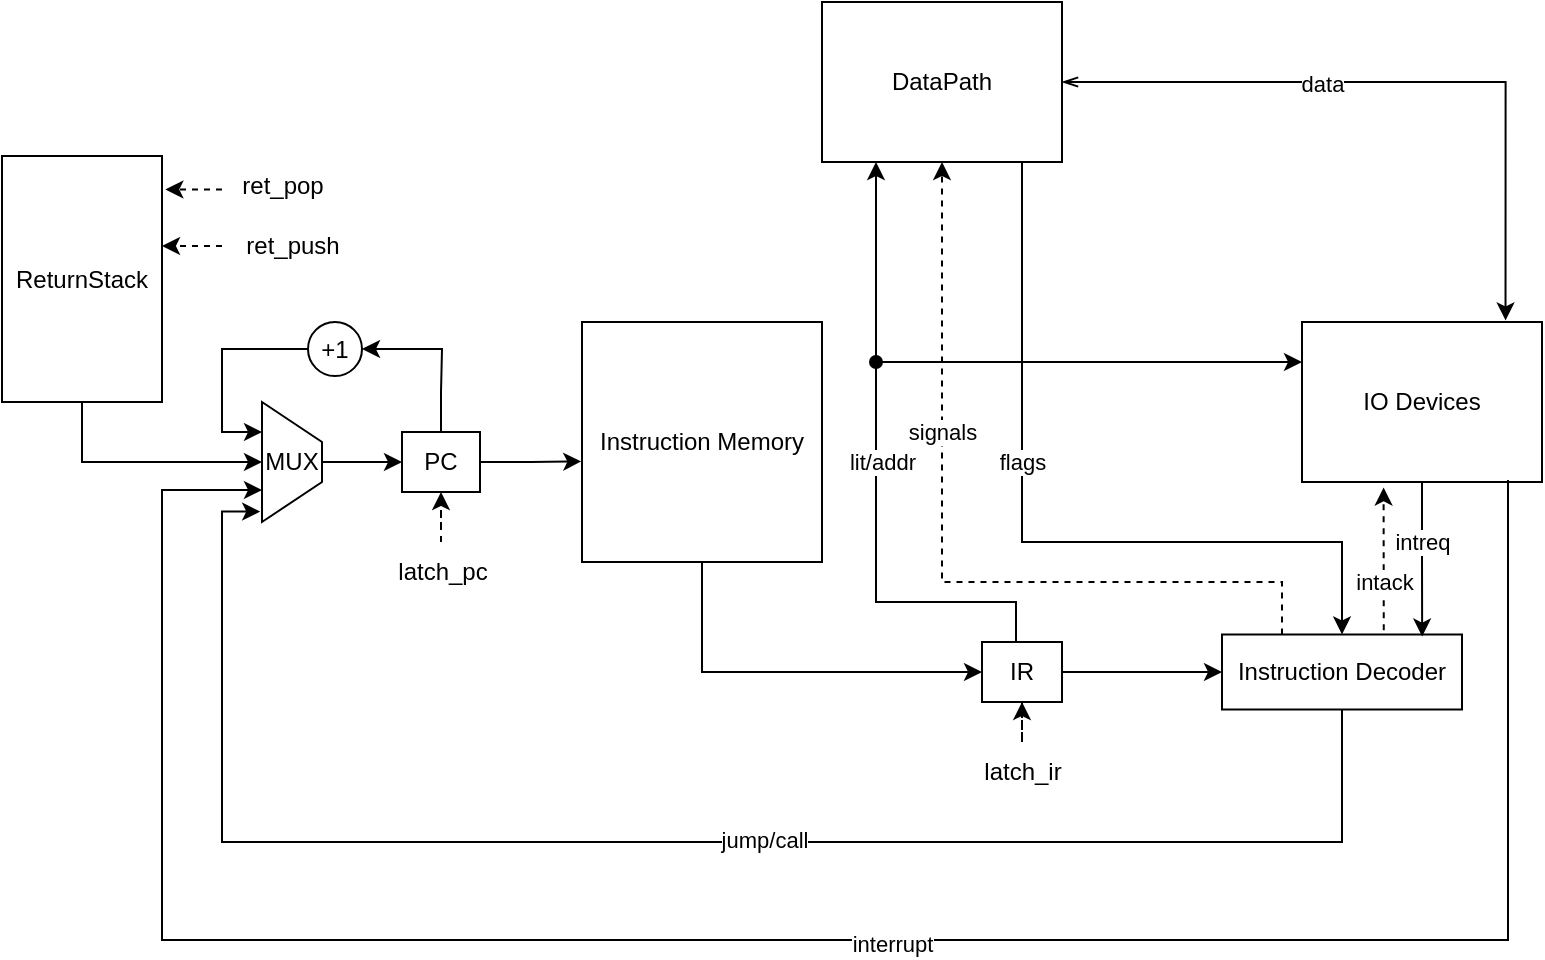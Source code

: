 <mxfile version="28.1.2">
  <diagram name="Страница — 1" id="HyQT6wuC4P60vOfhYMD7">
    <mxGraphModel dx="1148" dy="1909" grid="1" gridSize="10" guides="1" tooltips="1" connect="1" arrows="1" fold="1" page="1" pageScale="1" pageWidth="827" pageHeight="1169" math="0" shadow="0">
      <root>
        <mxCell id="0" />
        <mxCell id="1" parent="0" />
        <mxCell id="MRMnX7nbwJejvS1r9wIW-14" style="edgeStyle=orthogonalEdgeStyle;rounded=0;orthogonalLoop=1;jettySize=auto;html=1;exitX=0.5;exitY=0;exitDx=0;exitDy=0;entryX=0;entryY=0.5;entryDx=0;entryDy=0;" edge="1" parent="1" source="MRMnX7nbwJejvS1r9wIW-9" target="MRMnX7nbwJejvS1r9wIW-12">
          <mxGeometry relative="1" as="geometry" />
        </mxCell>
        <mxCell id="MRMnX7nbwJejvS1r9wIW-9" value="MUX" style="shape=trapezoid;perimeter=trapezoidPerimeter;whiteSpace=wrap;html=1;fixedSize=1;direction=south;" vertex="1" parent="1">
          <mxGeometry x="160" y="160" width="30" height="60" as="geometry" />
        </mxCell>
        <mxCell id="MRMnX7nbwJejvS1r9wIW-11" style="edgeStyle=orthogonalEdgeStyle;rounded=0;orthogonalLoop=1;jettySize=auto;html=1;exitX=0.5;exitY=1;exitDx=0;exitDy=0;" edge="1" parent="1" source="MRMnX7nbwJejvS1r9wIW-1">
          <mxGeometry relative="1" as="geometry">
            <mxPoint x="160" y="190" as="targetPoint" />
            <Array as="points">
              <mxPoint x="80" y="190" />
              <mxPoint x="160" y="190" />
            </Array>
          </mxGeometry>
        </mxCell>
        <mxCell id="MRMnX7nbwJejvS1r9wIW-28" style="edgeStyle=orthogonalEdgeStyle;rounded=0;orthogonalLoop=1;jettySize=auto;html=1;entryX=1;entryY=0.5;entryDx=0;entryDy=0;" edge="1" parent="1" source="MRMnX7nbwJejvS1r9wIW-12" target="MRMnX7nbwJejvS1r9wIW-27">
          <mxGeometry relative="1" as="geometry">
            <Array as="points">
              <mxPoint x="250" y="155" />
              <mxPoint x="250" y="155" />
              <mxPoint x="250" y="133" />
            </Array>
          </mxGeometry>
        </mxCell>
        <mxCell id="MRMnX7nbwJejvS1r9wIW-12" value="PC" style="rounded=0;whiteSpace=wrap;html=1;fillColor=none;" vertex="1" parent="1">
          <mxGeometry x="230" y="175" width="39" height="30" as="geometry" />
        </mxCell>
        <mxCell id="MRMnX7nbwJejvS1r9wIW-18" style="edgeStyle=orthogonalEdgeStyle;rounded=0;orthogonalLoop=1;jettySize=auto;html=1;entryX=0;entryY=0.5;entryDx=0;entryDy=0;exitX=0.5;exitY=1;exitDx=0;exitDy=0;" edge="1" parent="1" source="MRMnX7nbwJejvS1r9wIW-15" target="MRMnX7nbwJejvS1r9wIW-17">
          <mxGeometry relative="1" as="geometry">
            <Array as="points">
              <mxPoint x="380" y="295" />
            </Array>
          </mxGeometry>
        </mxCell>
        <mxCell id="MRMnX7nbwJejvS1r9wIW-15" value="Instruction Memory" style="whiteSpace=wrap;html=1;aspect=fixed;fillColor=none;" vertex="1" parent="1">
          <mxGeometry x="320" y="120" width="120" height="120" as="geometry" />
        </mxCell>
        <mxCell id="MRMnX7nbwJejvS1r9wIW-16" style="edgeStyle=orthogonalEdgeStyle;rounded=0;orthogonalLoop=1;jettySize=auto;html=1;exitX=1;exitY=0.5;exitDx=0;exitDy=0;entryX=-0.003;entryY=0.581;entryDx=0;entryDy=0;entryPerimeter=0;" edge="1" parent="1" source="MRMnX7nbwJejvS1r9wIW-12" target="MRMnX7nbwJejvS1r9wIW-15">
          <mxGeometry relative="1" as="geometry" />
        </mxCell>
        <mxCell id="MRMnX7nbwJejvS1r9wIW-25" style="edgeStyle=orthogonalEdgeStyle;rounded=0;orthogonalLoop=1;jettySize=auto;html=1;exitX=1;exitY=0.5;exitDx=0;exitDy=0;entryX=0;entryY=0.5;entryDx=0;entryDy=0;" edge="1" parent="1" source="MRMnX7nbwJejvS1r9wIW-17" target="MRMnX7nbwJejvS1r9wIW-24">
          <mxGeometry relative="1" as="geometry" />
        </mxCell>
        <mxCell id="MRMnX7nbwJejvS1r9wIW-17" value="IR" style="rounded=0;whiteSpace=wrap;html=1;fillColor=none;" vertex="1" parent="1">
          <mxGeometry x="520" y="280" width="40" height="30" as="geometry" />
        </mxCell>
        <mxCell id="MRMnX7nbwJejvS1r9wIW-20" style="edgeStyle=orthogonalEdgeStyle;rounded=0;orthogonalLoop=1;jettySize=auto;html=1;entryX=0.5;entryY=1;entryDx=0;entryDy=0;dashed=1;" edge="1" parent="1" source="MRMnX7nbwJejvS1r9wIW-19" target="MRMnX7nbwJejvS1r9wIW-17">
          <mxGeometry relative="1" as="geometry" />
        </mxCell>
        <mxCell id="MRMnX7nbwJejvS1r9wIW-19" value="latch_ir" style="text;html=1;align=center;verticalAlign=middle;resizable=0;points=[];autosize=1;strokeColor=none;fillColor=none;" vertex="1" parent="1">
          <mxGeometry x="510" y="330" width="60" height="30" as="geometry" />
        </mxCell>
        <mxCell id="MRMnX7nbwJejvS1r9wIW-23" value="" style="group" vertex="1" connectable="0" parent="1">
          <mxGeometry x="30" y="37" width="210" height="123" as="geometry" />
        </mxCell>
        <mxCell id="MRMnX7nbwJejvS1r9wIW-1" value="ReturnStack" style="rounded=0;whiteSpace=wrap;html=1;fillColor=none;" vertex="1" parent="MRMnX7nbwJejvS1r9wIW-23">
          <mxGeometry width="80" height="123" as="geometry" />
        </mxCell>
        <mxCell id="MRMnX7nbwJejvS1r9wIW-2" value="ret_pop" style="text;html=1;align=center;verticalAlign=middle;resizable=0;points=[];autosize=1;strokeColor=none;fillColor=none;" vertex="1" parent="MRMnX7nbwJejvS1r9wIW-23">
          <mxGeometry x="110" width="60" height="30" as="geometry" />
        </mxCell>
        <mxCell id="MRMnX7nbwJejvS1r9wIW-4" style="edgeStyle=orthogonalEdgeStyle;rounded=0;orthogonalLoop=1;jettySize=auto;html=1;dashed=1;entryX=1.021;entryY=0.136;entryDx=0;entryDy=0;entryPerimeter=0;" edge="1" parent="MRMnX7nbwJejvS1r9wIW-23" source="MRMnX7nbwJejvS1r9wIW-2" target="MRMnX7nbwJejvS1r9wIW-1">
          <mxGeometry relative="1" as="geometry">
            <mxPoint x="110" y="15" as="targetPoint" />
            <Array as="points">
              <mxPoint x="130" y="17" />
              <mxPoint x="130" y="17" />
            </Array>
          </mxGeometry>
        </mxCell>
        <mxCell id="MRMnX7nbwJejvS1r9wIW-8" style="edgeStyle=orthogonalEdgeStyle;rounded=0;orthogonalLoop=1;jettySize=auto;html=1;dashed=1;" edge="1" parent="MRMnX7nbwJejvS1r9wIW-23" source="MRMnX7nbwJejvS1r9wIW-5" target="MRMnX7nbwJejvS1r9wIW-1">
          <mxGeometry relative="1" as="geometry">
            <Array as="points">
              <mxPoint x="130" y="43" />
              <mxPoint x="130" y="43" />
            </Array>
          </mxGeometry>
        </mxCell>
        <mxCell id="MRMnX7nbwJejvS1r9wIW-5" value="ret_push" style="text;html=1;align=center;verticalAlign=middle;resizable=0;points=[];autosize=1;strokeColor=none;fillColor=none;" vertex="1" parent="MRMnX7nbwJejvS1r9wIW-23">
          <mxGeometry x="110" y="30" width="70" height="30" as="geometry" />
        </mxCell>
        <mxCell id="MRMnX7nbwJejvS1r9wIW-27" value="+1" style="ellipse;whiteSpace=wrap;html=1;aspect=fixed;" vertex="1" parent="MRMnX7nbwJejvS1r9wIW-23">
          <mxGeometry x="153" y="83" width="27" height="27" as="geometry" />
        </mxCell>
        <mxCell id="MRMnX7nbwJejvS1r9wIW-26" style="edgeStyle=orthogonalEdgeStyle;rounded=0;orthogonalLoop=1;jettySize=auto;html=1;exitX=0.5;exitY=1;exitDx=0;exitDy=0;entryX=0.913;entryY=1.03;entryDx=0;entryDy=0;entryPerimeter=0;" edge="1" parent="1" source="MRMnX7nbwJejvS1r9wIW-24" target="MRMnX7nbwJejvS1r9wIW-9">
          <mxGeometry relative="1" as="geometry">
            <Array as="points">
              <mxPoint x="700" y="380" />
              <mxPoint x="140" y="380" />
              <mxPoint x="140" y="215" />
            </Array>
          </mxGeometry>
        </mxCell>
        <mxCell id="MRMnX7nbwJejvS1r9wIW-41" value="jump/call" style="edgeLabel;html=1;align=center;verticalAlign=middle;resizable=0;points=[];" vertex="1" connectable="0" parent="MRMnX7nbwJejvS1r9wIW-26">
          <mxGeometry x="-0.123" y="-1" relative="1" as="geometry">
            <mxPoint as="offset" />
          </mxGeometry>
        </mxCell>
        <mxCell id="MRMnX7nbwJejvS1r9wIW-45" style="edgeStyle=orthogonalEdgeStyle;rounded=0;orthogonalLoop=1;jettySize=auto;html=1;exitX=0.25;exitY=0;exitDx=0;exitDy=0;dashed=1;" edge="1" parent="1" source="MRMnX7nbwJejvS1r9wIW-24" target="MRMnX7nbwJejvS1r9wIW-33">
          <mxGeometry relative="1" as="geometry">
            <Array as="points">
              <mxPoint x="670" y="250" />
              <mxPoint x="500" y="250" />
            </Array>
          </mxGeometry>
        </mxCell>
        <mxCell id="MRMnX7nbwJejvS1r9wIW-46" value="signals" style="edgeLabel;html=1;align=center;verticalAlign=middle;resizable=0;points=[];" vertex="1" connectable="0" parent="MRMnX7nbwJejvS1r9wIW-45">
          <mxGeometry x="0.562" relative="1" as="geometry">
            <mxPoint y="46" as="offset" />
          </mxGeometry>
        </mxCell>
        <mxCell id="MRMnX7nbwJejvS1r9wIW-24" value="Instruction Decoder" style="rounded=0;whiteSpace=wrap;html=1;fillColor=none;" vertex="1" parent="1">
          <mxGeometry x="640" y="276.25" width="120" height="37.5" as="geometry" />
        </mxCell>
        <mxCell id="MRMnX7nbwJejvS1r9wIW-30" style="edgeStyle=orthogonalEdgeStyle;rounded=0;orthogonalLoop=1;jettySize=auto;html=1;exitX=0;exitY=0.5;exitDx=0;exitDy=0;entryX=0.25;entryY=1;entryDx=0;entryDy=0;" edge="1" parent="1" source="MRMnX7nbwJejvS1r9wIW-27" target="MRMnX7nbwJejvS1r9wIW-9">
          <mxGeometry relative="1" as="geometry" />
        </mxCell>
        <mxCell id="MRMnX7nbwJejvS1r9wIW-32" style="edgeStyle=orthogonalEdgeStyle;rounded=0;orthogonalLoop=1;jettySize=auto;html=1;entryX=0.5;entryY=1;entryDx=0;entryDy=0;dashed=1;" edge="1" parent="1" source="MRMnX7nbwJejvS1r9wIW-31" target="MRMnX7nbwJejvS1r9wIW-12">
          <mxGeometry relative="1" as="geometry" />
        </mxCell>
        <mxCell id="MRMnX7nbwJejvS1r9wIW-31" value="latch_pc" style="text;html=1;align=center;verticalAlign=middle;resizable=0;points=[];autosize=1;strokeColor=none;fillColor=none;" vertex="1" parent="1">
          <mxGeometry x="214.5" y="230" width="70" height="30" as="geometry" />
        </mxCell>
        <mxCell id="MRMnX7nbwJejvS1r9wIW-44" style="edgeStyle=orthogonalEdgeStyle;rounded=0;orthogonalLoop=1;jettySize=auto;html=1;exitX=0.5;exitY=1;exitDx=0;exitDy=0;" edge="1" parent="1" source="MRMnX7nbwJejvS1r9wIW-33" target="MRMnX7nbwJejvS1r9wIW-24">
          <mxGeometry relative="1" as="geometry">
            <Array as="points">
              <mxPoint x="540" y="40" />
              <mxPoint x="540" y="230" />
              <mxPoint x="700" y="230" />
            </Array>
          </mxGeometry>
        </mxCell>
        <mxCell id="MRMnX7nbwJejvS1r9wIW-48" value="flags" style="edgeLabel;html=1;align=center;verticalAlign=middle;resizable=0;points=[];" vertex="1" connectable="0" parent="MRMnX7nbwJejvS1r9wIW-44">
          <mxGeometry x="-0.346" y="1" relative="1" as="geometry">
            <mxPoint x="-1" y="47" as="offset" />
          </mxGeometry>
        </mxCell>
        <mxCell id="MRMnX7nbwJejvS1r9wIW-33" value="DataPath" style="rounded=0;whiteSpace=wrap;html=1;fillColor=none;" vertex="1" parent="1">
          <mxGeometry x="440" y="-40" width="120" height="80" as="geometry" />
        </mxCell>
        <mxCell id="MRMnX7nbwJejvS1r9wIW-34" value="IO Devices" style="rounded=0;whiteSpace=wrap;html=1;fillColor=none;" vertex="1" parent="1">
          <mxGeometry x="680" y="120" width="120" height="80" as="geometry" />
        </mxCell>
        <mxCell id="MRMnX7nbwJejvS1r9wIW-39" style="edgeStyle=orthogonalEdgeStyle;rounded=0;orthogonalLoop=1;jettySize=auto;html=1;exitX=1;exitY=0.5;exitDx=0;exitDy=0;entryX=0.848;entryY=-0.01;entryDx=0;entryDy=0;entryPerimeter=0;startArrow=openThin;startFill=0;" edge="1" parent="1" source="MRMnX7nbwJejvS1r9wIW-33" target="MRMnX7nbwJejvS1r9wIW-34">
          <mxGeometry relative="1" as="geometry" />
        </mxCell>
        <mxCell id="MRMnX7nbwJejvS1r9wIW-40" value="data" style="edgeLabel;html=1;align=center;verticalAlign=middle;resizable=0;points=[];" vertex="1" connectable="0" parent="MRMnX7nbwJejvS1r9wIW-39">
          <mxGeometry x="-0.24" y="-1" relative="1" as="geometry">
            <mxPoint as="offset" />
          </mxGeometry>
        </mxCell>
        <mxCell id="MRMnX7nbwJejvS1r9wIW-42" style="edgeStyle=orthogonalEdgeStyle;rounded=0;orthogonalLoop=1;jettySize=auto;html=1;exitX=0.75;exitY=1;exitDx=0;exitDy=0;startArrow=classic;startFill=1;shape=wire;dashed=1;endArrow=none;endFill=0;" edge="1" parent="1">
          <mxGeometry relative="1" as="geometry">
            <mxPoint x="160" y="204.0" as="sourcePoint" />
            <mxPoint x="783" y="199" as="targetPoint" />
            <Array as="points">
              <mxPoint x="110" y="204" />
              <mxPoint x="110" y="429" />
              <mxPoint x="783" y="429" />
            </Array>
          </mxGeometry>
        </mxCell>
        <mxCell id="MRMnX7nbwJejvS1r9wIW-43" value="interrupt" style="edgeLabel;html=1;align=center;verticalAlign=middle;resizable=0;points=[];" vertex="1" connectable="0" parent="MRMnX7nbwJejvS1r9wIW-42">
          <mxGeometry x="0.086" y="-2" relative="1" as="geometry">
            <mxPoint as="offset" />
          </mxGeometry>
        </mxCell>
        <mxCell id="MRMnX7nbwJejvS1r9wIW-51" value="" style="group" vertex="1" connectable="0" parent="1">
          <mxGeometry x="467" y="40" width="70" height="240.0" as="geometry" />
        </mxCell>
        <mxCell id="MRMnX7nbwJejvS1r9wIW-47" style="edgeStyle=orthogonalEdgeStyle;rounded=0;orthogonalLoop=1;jettySize=auto;html=1;entryX=0.25;entryY=1;entryDx=0;entryDy=0;" edge="1" parent="MRMnX7nbwJejvS1r9wIW-51">
          <mxGeometry relative="1" as="geometry">
            <mxPoint x="70" y="240.0" as="sourcePoint" />
            <mxPoint as="targetPoint" />
            <Array as="points">
              <mxPoint x="70" y="220" />
              <mxPoint y="220" />
            </Array>
          </mxGeometry>
        </mxCell>
        <mxCell id="MRMnX7nbwJejvS1r9wIW-49" value="lit/addr" style="edgeLabel;html=1;align=center;verticalAlign=middle;resizable=0;points=[];" vertex="1" connectable="0" parent="MRMnX7nbwJejvS1r9wIW-47">
          <mxGeometry x="0.197" y="2" relative="1" as="geometry">
            <mxPoint x="5" y="25" as="offset" />
          </mxGeometry>
        </mxCell>
        <mxCell id="MRMnX7nbwJejvS1r9wIW-50" value="" style="edgeStyle=none;orthogonalLoop=1;jettySize=auto;html=1;rounded=0;startArrow=oval;startFill=1;entryX=0;entryY=0.25;entryDx=0;entryDy=0;" edge="1" parent="MRMnX7nbwJejvS1r9wIW-51" target="MRMnX7nbwJejvS1r9wIW-34">
          <mxGeometry width="100" relative="1" as="geometry">
            <mxPoint y="100" as="sourcePoint" />
            <mxPoint x="210" y="100" as="targetPoint" />
            <Array as="points" />
          </mxGeometry>
        </mxCell>
        <mxCell id="MRMnX7nbwJejvS1r9wIW-53" style="edgeStyle=orthogonalEdgeStyle;rounded=0;orthogonalLoop=1;jettySize=auto;html=1;entryX=0.834;entryY=0.027;entryDx=0;entryDy=0;entryPerimeter=0;" edge="1" parent="1" source="MRMnX7nbwJejvS1r9wIW-34" target="MRMnX7nbwJejvS1r9wIW-24">
          <mxGeometry relative="1" as="geometry" />
        </mxCell>
        <mxCell id="MRMnX7nbwJejvS1r9wIW-54" value="intreq" style="edgeLabel;html=1;align=center;verticalAlign=middle;resizable=0;points=[];" vertex="1" connectable="0" parent="MRMnX7nbwJejvS1r9wIW-53">
          <mxGeometry x="0.02" y="2" relative="1" as="geometry">
            <mxPoint x="-2" y="-10" as="offset" />
          </mxGeometry>
        </mxCell>
        <mxCell id="MRMnX7nbwJejvS1r9wIW-55" value="" style="edgeStyle=none;orthogonalLoop=1;jettySize=auto;html=1;rounded=0;entryX=0.34;entryY=1.034;entryDx=0;entryDy=0;entryPerimeter=0;exitX=0.674;exitY=-0.056;exitDx=0;exitDy=0;exitPerimeter=0;dashed=1;" edge="1" parent="1" source="MRMnX7nbwJejvS1r9wIW-24" target="MRMnX7nbwJejvS1r9wIW-34">
          <mxGeometry width="100" relative="1" as="geometry">
            <mxPoint x="670" y="240" as="sourcePoint" />
            <mxPoint x="770" y="240" as="targetPoint" />
            <Array as="points" />
          </mxGeometry>
        </mxCell>
        <mxCell id="MRMnX7nbwJejvS1r9wIW-56" value="intack" style="edgeLabel;html=1;align=center;verticalAlign=middle;resizable=0;points=[];" vertex="1" connectable="0" parent="MRMnX7nbwJejvS1r9wIW-55">
          <mxGeometry x="-0.32" relative="1" as="geometry">
            <mxPoint as="offset" />
          </mxGeometry>
        </mxCell>
      </root>
    </mxGraphModel>
  </diagram>
</mxfile>
